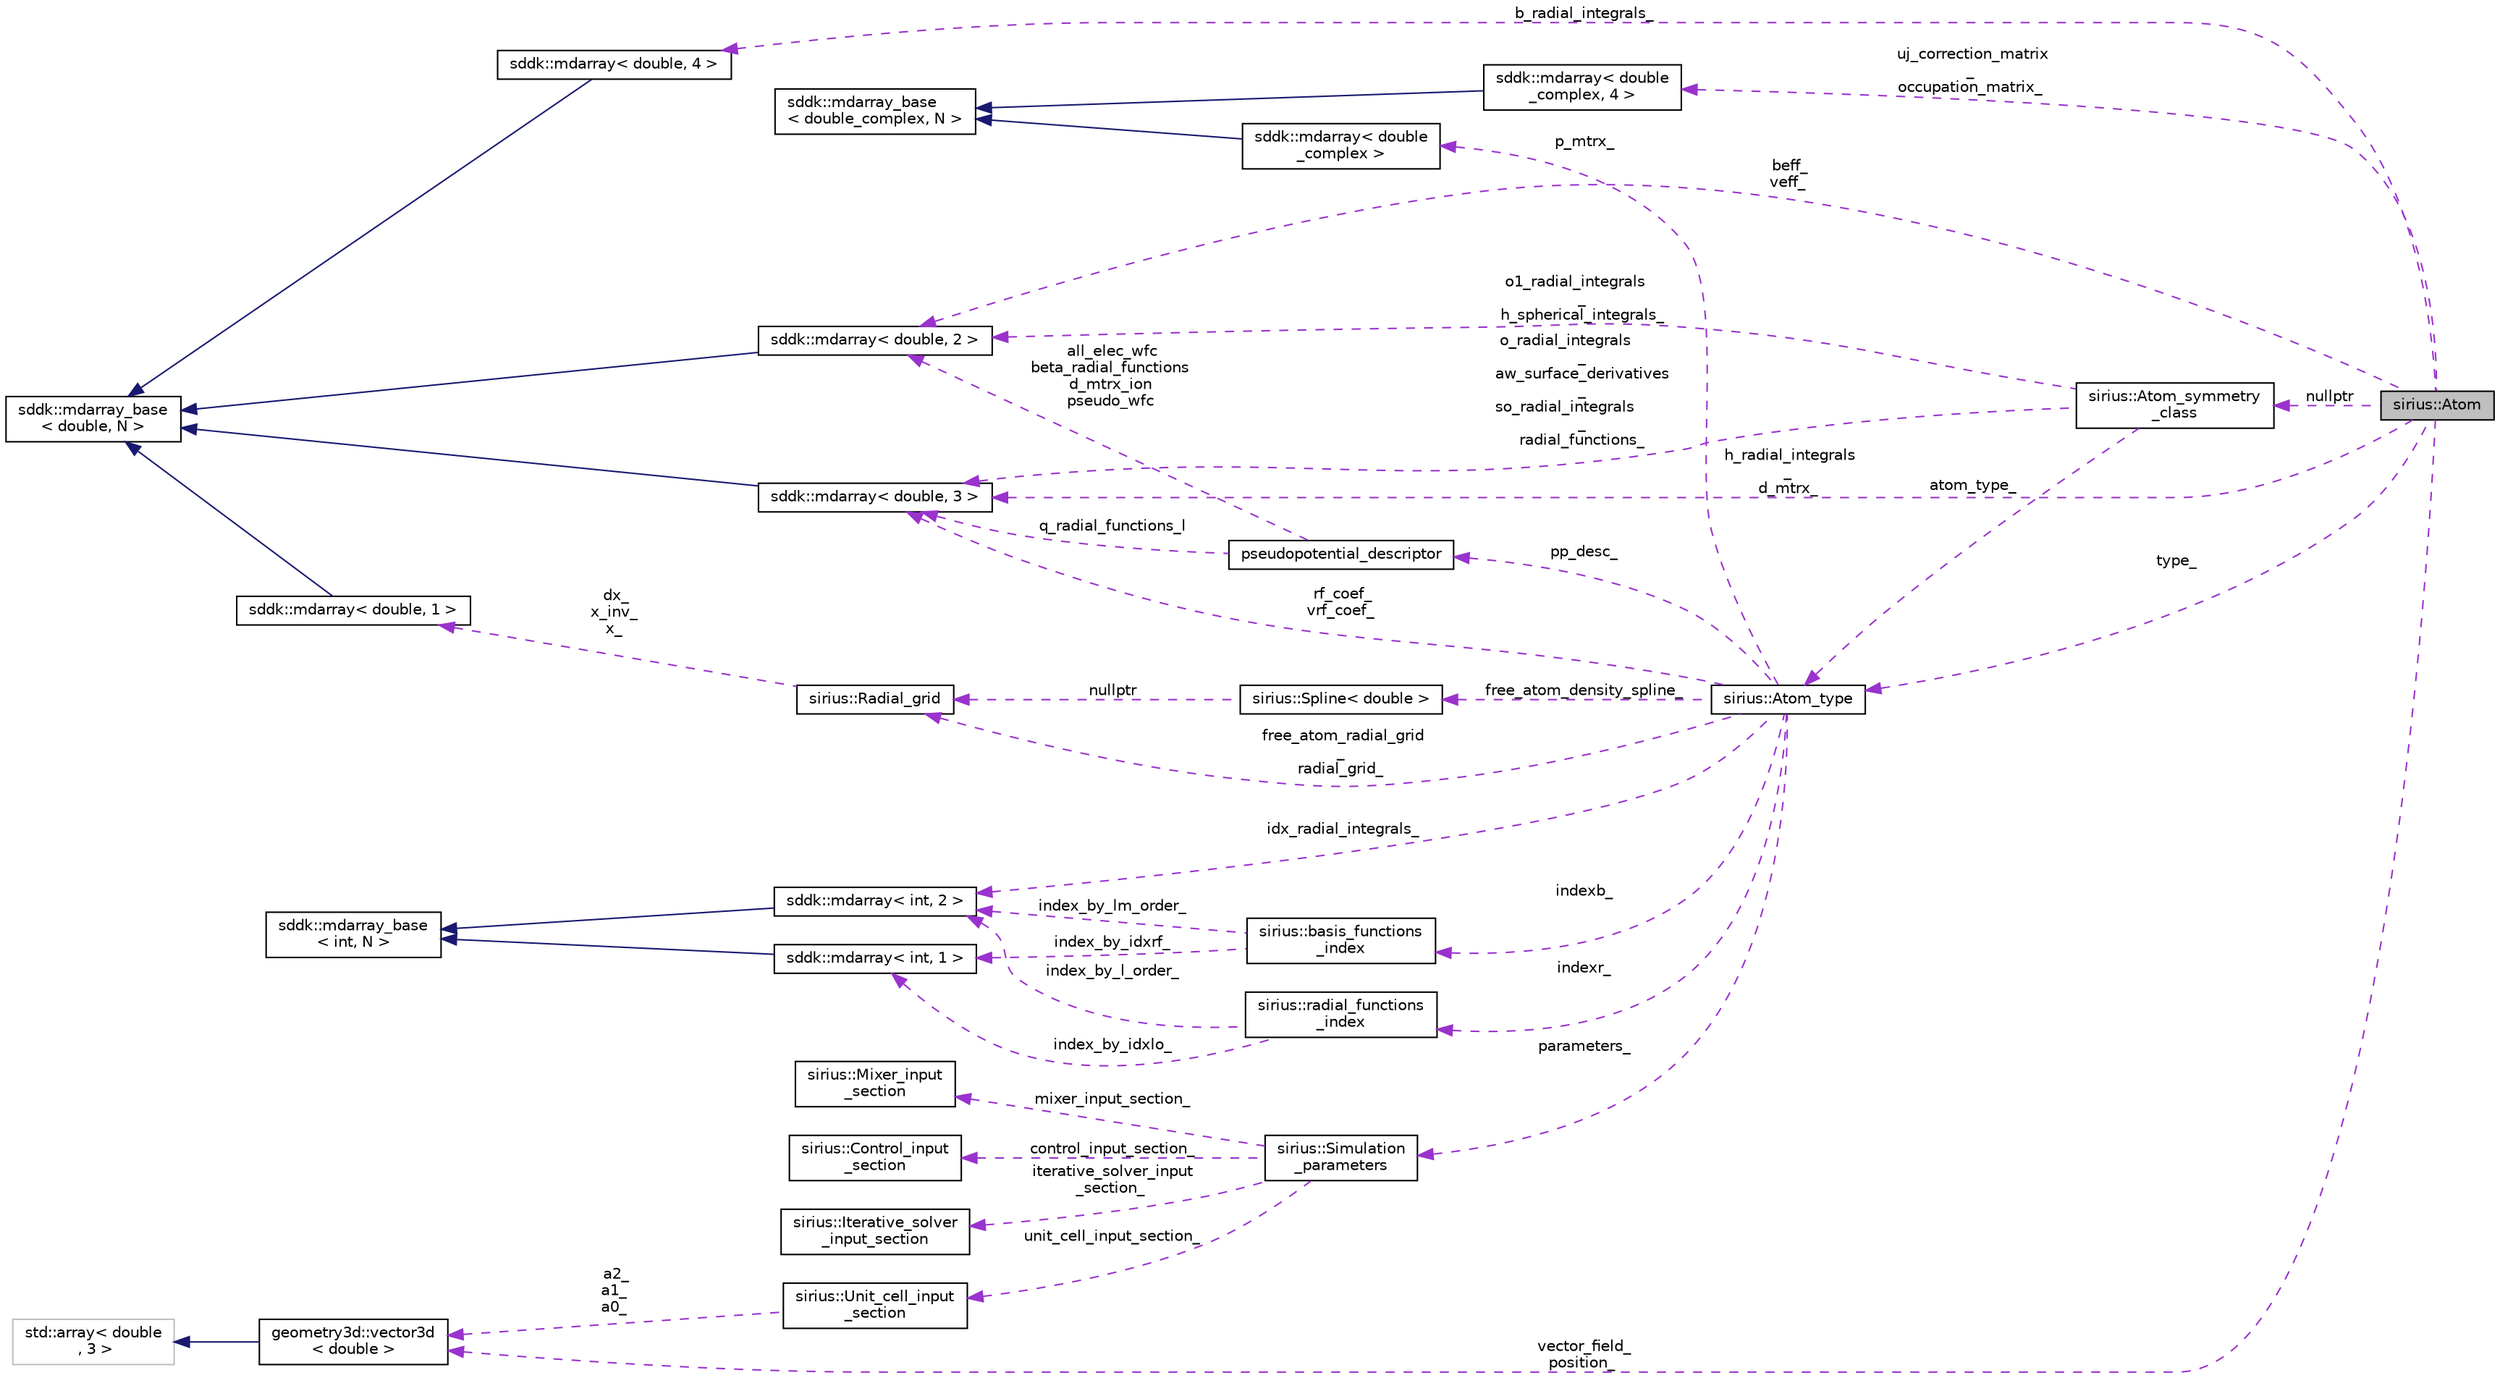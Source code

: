 digraph "sirius::Atom"
{
 // INTERACTIVE_SVG=YES
  edge [fontname="Helvetica",fontsize="10",labelfontname="Helvetica",labelfontsize="10"];
  node [fontname="Helvetica",fontsize="10",shape=record];
  rankdir="LR";
  Node1 [label="sirius::Atom",height=0.2,width=0.4,color="black", fillcolor="grey75", style="filled", fontcolor="black"];
  Node2 -> Node1 [dir="back",color="darkorchid3",fontsize="10",style="dashed",label=" uj_correction_matrix\l_\noccupation_matrix_" ,fontname="Helvetica"];
  Node2 [label="sddk::mdarray\< double\l_complex, 4 \>",height=0.2,width=0.4,color="black", fillcolor="white", style="filled",URL="$classsddk_1_1mdarray.html"];
  Node3 -> Node2 [dir="back",color="midnightblue",fontsize="10",style="solid",fontname="Helvetica"];
  Node3 [label="sddk::mdarray_base\l\< double_complex, N \>",height=0.2,width=0.4,color="black", fillcolor="white", style="filled",URL="$classsddk_1_1mdarray__base.html"];
  Node4 -> Node1 [dir="back",color="darkorchid3",fontsize="10",style="dashed",label=" type_" ,fontname="Helvetica"];
  Node4 [label="sirius::Atom_type",height=0.2,width=0.4,color="black", fillcolor="white", style="filled",URL="$classsirius_1_1_atom__type.html"];
  Node5 -> Node4 [dir="back",color="darkorchid3",fontsize="10",style="dashed",label=" pp_desc_" ,fontname="Helvetica"];
  Node5 [label="pseudopotential_descriptor",height=0.2,width=0.4,color="black", fillcolor="white", style="filled",URL="$structpseudopotential__descriptor.html"];
  Node6 -> Node5 [dir="back",color="darkorchid3",fontsize="10",style="dashed",label=" all_elec_wfc\nbeta_radial_functions\nd_mtrx_ion\npseudo_wfc" ,fontname="Helvetica"];
  Node6 [label="sddk::mdarray\< double, 2 \>",height=0.2,width=0.4,color="black", fillcolor="white", style="filled",URL="$classsddk_1_1mdarray.html"];
  Node7 -> Node6 [dir="back",color="midnightblue",fontsize="10",style="solid",fontname="Helvetica"];
  Node7 [label="sddk::mdarray_base\l\< double, N \>",height=0.2,width=0.4,color="black", fillcolor="white", style="filled",URL="$classsddk_1_1mdarray__base.html"];
  Node8 -> Node5 [dir="back",color="darkorchid3",fontsize="10",style="dashed",label=" q_radial_functions_l" ,fontname="Helvetica"];
  Node8 [label="sddk::mdarray\< double, 3 \>",height=0.2,width=0.4,color="black", fillcolor="white", style="filled",URL="$classsddk_1_1mdarray.html"];
  Node7 -> Node8 [dir="back",color="midnightblue",fontsize="10",style="solid",fontname="Helvetica"];
  Node9 -> Node4 [dir="back",color="darkorchid3",fontsize="10",style="dashed",label=" idx_radial_integrals_" ,fontname="Helvetica"];
  Node9 [label="sddk::mdarray\< int, 2 \>",height=0.2,width=0.4,color="black", fillcolor="white", style="filled",URL="$classsddk_1_1mdarray.html"];
  Node10 -> Node9 [dir="back",color="midnightblue",fontsize="10",style="solid",fontname="Helvetica"];
  Node10 [label="sddk::mdarray_base\l\< int, N \>",height=0.2,width=0.4,color="black", fillcolor="white", style="filled",URL="$classsddk_1_1mdarray__base.html"];
  Node11 -> Node4 [dir="back",color="darkorchid3",fontsize="10",style="dashed",label=" free_atom_density_spline_" ,fontname="Helvetica"];
  Node11 [label="sirius::Spline\< double \>",height=0.2,width=0.4,color="black", fillcolor="white", style="filled",URL="$classsirius_1_1_spline.html"];
  Node12 -> Node11 [dir="back",color="darkorchid3",fontsize="10",style="dashed",label=" nullptr" ,fontname="Helvetica"];
  Node12 [label="sirius::Radial_grid",height=0.2,width=0.4,color="black", fillcolor="white", style="filled",URL="$classsirius_1_1_radial__grid.html",tooltip="Radial grid for a muffin-tin or an isolated atom. "];
  Node13 -> Node12 [dir="back",color="darkorchid3",fontsize="10",style="dashed",label=" dx_\nx_inv_\nx_" ,fontname="Helvetica"];
  Node13 [label="sddk::mdarray\< double, 1 \>",height=0.2,width=0.4,color="black", fillcolor="white", style="filled",URL="$classsddk_1_1mdarray.html"];
  Node7 -> Node13 [dir="back",color="midnightblue",fontsize="10",style="solid",fontname="Helvetica"];
  Node14 -> Node4 [dir="back",color="darkorchid3",fontsize="10",style="dashed",label=" p_mtrx_" ,fontname="Helvetica"];
  Node14 [label="sddk::mdarray\< double\l_complex \>",height=0.2,width=0.4,color="black", fillcolor="white", style="filled",URL="$classsddk_1_1mdarray.html"];
  Node3 -> Node14 [dir="back",color="midnightblue",fontsize="10",style="solid",fontname="Helvetica"];
  Node15 -> Node4 [dir="back",color="darkorchid3",fontsize="10",style="dashed",label=" indexr_" ,fontname="Helvetica"];
  Node15 [label="sirius::radial_functions\l_index",height=0.2,width=0.4,color="black", fillcolor="white", style="filled",URL="$classsirius_1_1radial__functions__index.html"];
  Node9 -> Node15 [dir="back",color="darkorchid3",fontsize="10",style="dashed",label=" index_by_l_order_" ,fontname="Helvetica"];
  Node16 -> Node15 [dir="back",color="darkorchid3",fontsize="10",style="dashed",label=" index_by_idxlo_" ,fontname="Helvetica"];
  Node16 [label="sddk::mdarray\< int, 1 \>",height=0.2,width=0.4,color="black", fillcolor="white", style="filled",URL="$classsddk_1_1mdarray.html"];
  Node10 -> Node16 [dir="back",color="midnightblue",fontsize="10",style="solid",fontname="Helvetica"];
  Node17 -> Node4 [dir="back",color="darkorchid3",fontsize="10",style="dashed",label=" parameters_" ,fontname="Helvetica"];
  Node17 [label="sirius::Simulation\l_parameters",height=0.2,width=0.4,color="black", fillcolor="white", style="filled",URL="$classsirius_1_1_simulation__parameters.html",tooltip="Basic parameters of the simulation. "];
  Node18 -> Node17 [dir="back",color="darkorchid3",fontsize="10",style="dashed",label=" iterative_solver_input\l_section_" ,fontname="Helvetica"];
  Node18 [label="sirius::Iterative_solver\l_input_section",height=0.2,width=0.4,color="black", fillcolor="white", style="filled",URL="$structsirius_1_1_iterative__solver__input__section.html"];
  Node19 -> Node17 [dir="back",color="darkorchid3",fontsize="10",style="dashed",label=" unit_cell_input_section_" ,fontname="Helvetica"];
  Node19 [label="sirius::Unit_cell_input\l_section",height=0.2,width=0.4,color="black", fillcolor="white", style="filled",URL="$structsirius_1_1_unit__cell__input__section.html",tooltip="Parse unit cell input section. "];
  Node20 -> Node19 [dir="back",color="darkorchid3",fontsize="10",style="dashed",label=" a2_\na1_\na0_" ,fontname="Helvetica"];
  Node20 [label="geometry3d::vector3d\l\< double \>",height=0.2,width=0.4,color="black", fillcolor="white", style="filled",URL="$classgeometry3d_1_1vector3d.html"];
  Node21 -> Node20 [dir="back",color="midnightblue",fontsize="10",style="solid",fontname="Helvetica"];
  Node21 [label="std::array\< double\l , 3 \>",height=0.2,width=0.4,color="grey75", fillcolor="white", style="filled"];
  Node22 -> Node17 [dir="back",color="darkorchid3",fontsize="10",style="dashed",label=" mixer_input_section_" ,fontname="Helvetica"];
  Node22 [label="sirius::Mixer_input\l_section",height=0.2,width=0.4,color="black", fillcolor="white", style="filled",URL="$structsirius_1_1_mixer__input__section.html"];
  Node23 -> Node17 [dir="back",color="darkorchid3",fontsize="10",style="dashed",label=" control_input_section_" ,fontname="Helvetica"];
  Node23 [label="sirius::Control_input\l_section",height=0.2,width=0.4,color="black", fillcolor="white", style="filled",URL="$structsirius_1_1_control__input__section.html",tooltip="Parse control input section. "];
  Node12 -> Node4 [dir="back",color="darkorchid3",fontsize="10",style="dashed",label=" free_atom_radial_grid\l_\nradial_grid_" ,fontname="Helvetica"];
  Node8 -> Node4 [dir="back",color="darkorchid3",fontsize="10",style="dashed",label=" rf_coef_\nvrf_coef_" ,fontname="Helvetica"];
  Node24 -> Node4 [dir="back",color="darkorchid3",fontsize="10",style="dashed",label=" indexb_" ,fontname="Helvetica"];
  Node24 [label="sirius::basis_functions\l_index",height=0.2,width=0.4,color="black", fillcolor="white", style="filled",URL="$classsirius_1_1basis__functions__index.html"];
  Node9 -> Node24 [dir="back",color="darkorchid3",fontsize="10",style="dashed",label=" index_by_lm_order_" ,fontname="Helvetica"];
  Node16 -> Node24 [dir="back",color="darkorchid3",fontsize="10",style="dashed",label=" index_by_idxrf_" ,fontname="Helvetica"];
  Node25 -> Node1 [dir="back",color="darkorchid3",fontsize="10",style="dashed",label=" nullptr" ,fontname="Helvetica"];
  Node25 [label="sirius::Atom_symmetry\l_class",height=0.2,width=0.4,color="black", fillcolor="white", style="filled",URL="$classsirius_1_1_atom__symmetry__class.html",tooltip="Data and methods specific to the symmetry class of the atom. "];
  Node4 -> Node25 [dir="back",color="darkorchid3",fontsize="10",style="dashed",label=" atom_type_" ,fontname="Helvetica"];
  Node6 -> Node25 [dir="back",color="darkorchid3",fontsize="10",style="dashed",label=" o1_radial_integrals\l_\nh_spherical_integrals_" ,fontname="Helvetica"];
  Node8 -> Node25 [dir="back",color="darkorchid3",fontsize="10",style="dashed",label=" o_radial_integrals\l_\naw_surface_derivatives\l_\nso_radial_integrals\l_\nradial_functions_" ,fontname="Helvetica"];
  Node6 -> Node1 [dir="back",color="darkorchid3",fontsize="10",style="dashed",label=" beff_\nveff_" ,fontname="Helvetica"];
  Node8 -> Node1 [dir="back",color="darkorchid3",fontsize="10",style="dashed",label=" h_radial_integrals\l_\nd_mtrx_" ,fontname="Helvetica"];
  Node26 -> Node1 [dir="back",color="darkorchid3",fontsize="10",style="dashed",label=" b_radial_integrals_" ,fontname="Helvetica"];
  Node26 [label="sddk::mdarray\< double, 4 \>",height=0.2,width=0.4,color="black", fillcolor="white", style="filled",URL="$classsddk_1_1mdarray.html"];
  Node7 -> Node26 [dir="back",color="midnightblue",fontsize="10",style="solid",fontname="Helvetica"];
  Node20 -> Node1 [dir="back",color="darkorchid3",fontsize="10",style="dashed",label=" vector_field_\nposition_" ,fontname="Helvetica"];
}
